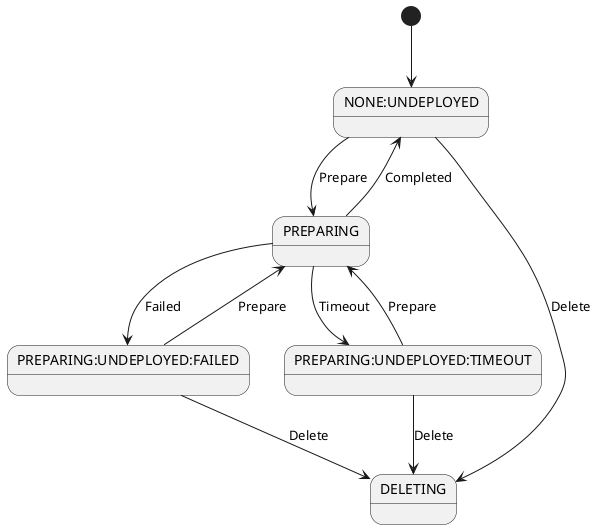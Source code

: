 @startuml

[*] --> NONE:UNDEPLOYED
NONE:UNDEPLOYED --> PREPARING: Prepare
NONE:UNDEPLOYED --> DELETING: Delete
PREPARING --> NONE:UNDEPLOYED: Completed
PREPARING --> PREPARING:UNDEPLOYED:FAILED: Failed
PREPARING:UNDEPLOYED:FAILED --> PREPARING: Prepare
PREPARING --> PREPARING:UNDEPLOYED:TIMEOUT: Timeout
PREPARING:UNDEPLOYED:TIMEOUT --> PREPARING: Prepare
PREPARING:UNDEPLOYED:FAILED--> DELETING: Delete
PREPARING:UNDEPLOYED:TIMEOUT  --> DELETING: Delete

@enduml

